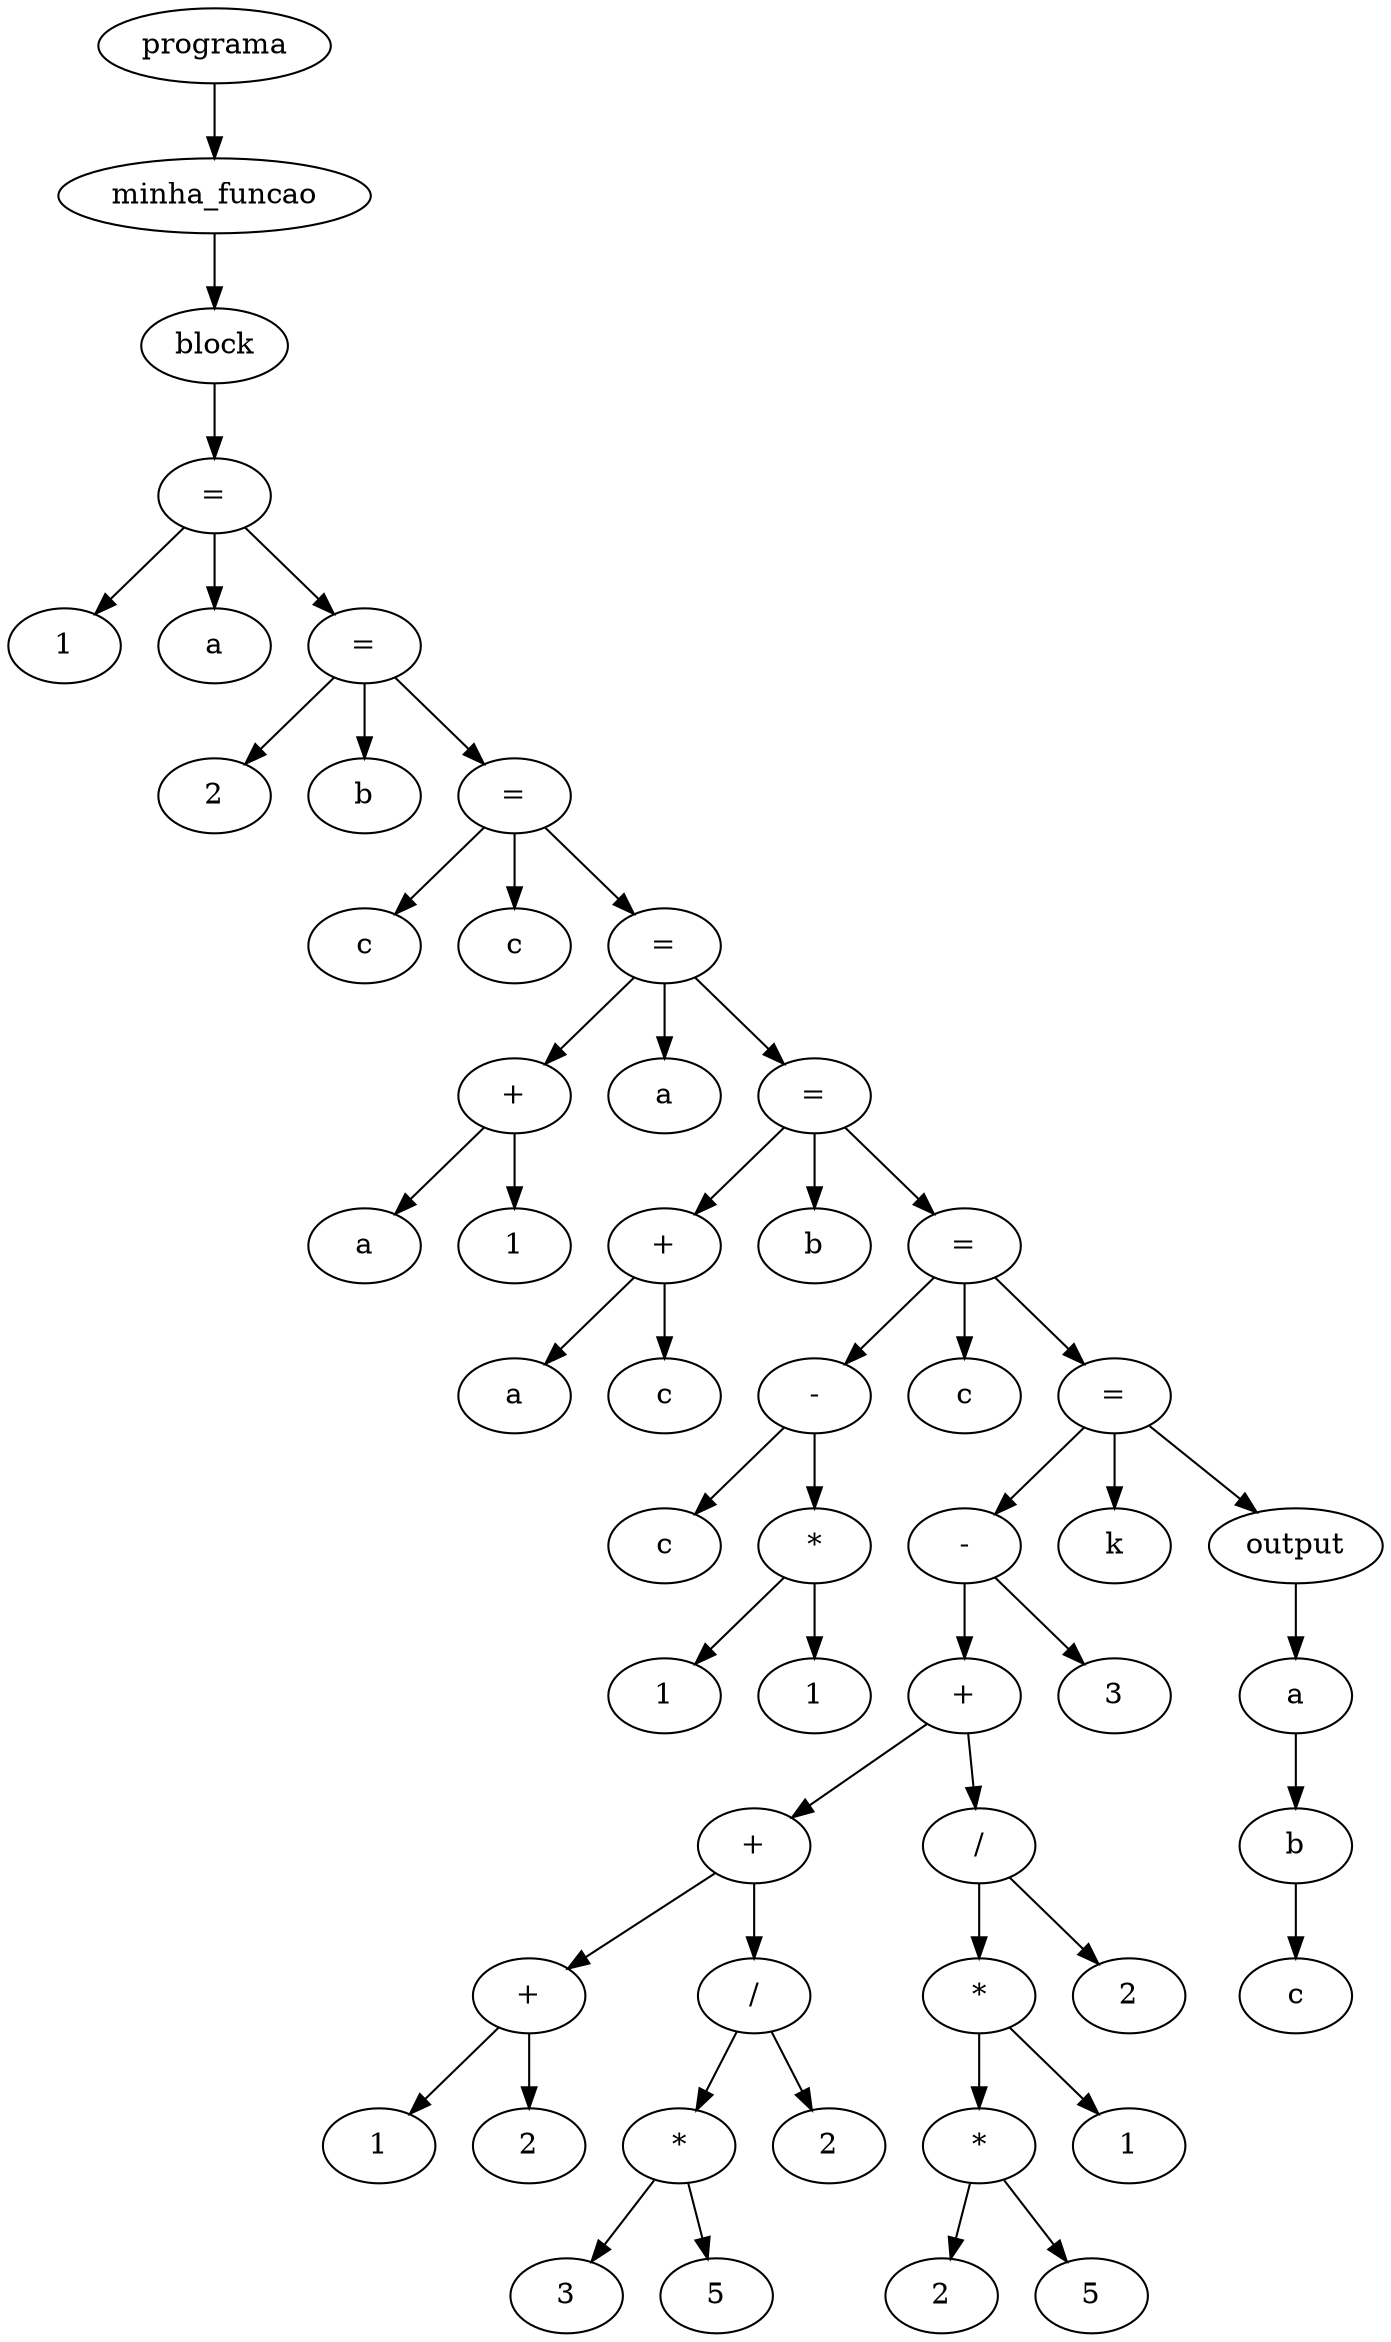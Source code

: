 digraph G {
node_0x103eba0 [label="1"]
node_0x103ebd0 [label="="]
node_0x103ec00 [label="a"]
node_0x103ebd0 -> node_0x103ec00
node_0x103ebd0 -> node_0x103eba0
node_0x1048970 [label="2"]
node_0x10489a0 [label="="]
node_0x10489d0 [label="b"]
node_0x10489a0 -> node_0x10489d0
node_0x10489a0 -> node_0x1048970
node_0x1052740 [label="c"]
node_0x1052770 [label="="]
node_0x10527a0 [label="c"]
node_0x1052770 -> node_0x10527a0
node_0x1052770 -> node_0x1052740
node_0x1052870 [label="a"]
node_0x10528e0 [label="1"]
node_0x1052910 [label="+"]
node_0x1052910 -> node_0x1052870
node_0x1052910 -> node_0x10528e0
node_0x1052960 [label="="]
node_0x1052990 [label="a"]
node_0x1052960 -> node_0x1052990
node_0x1052960 -> node_0x1052910
node_0x1052a60 [label="a"]
node_0x1052ad0 [label="c"]
node_0x1052b00 [label="+"]
node_0x1052b00 -> node_0x1052a60
node_0x1052b00 -> node_0x1052ad0
node_0x1052b50 [label="="]
node_0x1052b80 [label="b"]
node_0x1052b50 -> node_0x1052b80
node_0x1052b50 -> node_0x1052b00
node_0x1052c50 [label="c"]
node_0x1052cc0 [label="1"]
node_0x1052d30 [label="1"]
node_0x1052d60 [label="*"]
node_0x1052d60 -> node_0x1052cc0
node_0x1052d60 -> node_0x1052d30
node_0x1052db0 [label="-"]
node_0x1052db0 -> node_0x1052c50
node_0x1052db0 -> node_0x1052d60
node_0x1052e00 [label="="]
node_0x1052e30 [label="c"]
node_0x1052e00 -> node_0x1052e30
node_0x1052e00 -> node_0x1052db0
node_0x1052f00 [label="1"]
node_0x1052f70 [label="2"]
node_0x1052fa0 [label="+"]
node_0x1052fa0 -> node_0x1052f00
node_0x1052fa0 -> node_0x1052f70
node_0x1057e80 [label="3"]
node_0x105cd40 [label="5"]
node_0x105cd70 [label="*"]
node_0x105cd70 -> node_0x1057e80
node_0x105cd70 -> node_0x105cd40
node_0x105ce00 [label="2"]
node_0x105ce30 [label="/"]
node_0x105ce30 -> node_0x105cd70
node_0x105ce30 -> node_0x105ce00
node_0x105ce80 [label="+"]
node_0x105ce80 -> node_0x1052fa0
node_0x105ce80 -> node_0x105ce30
node_0x105cf10 [label="2"]
node_0x105cf80 [label="5"]
node_0x105cfb0 [label="*"]
node_0x105cfb0 -> node_0x105cf10
node_0x105cfb0 -> node_0x105cf80
node_0x105d040 [label="1"]
node_0x105d070 [label="*"]
node_0x105d070 -> node_0x105cfb0
node_0x105d070 -> node_0x105d040
node_0x105d100 [label="2"]
node_0x105d130 [label="/"]
node_0x105d130 -> node_0x105d070
node_0x105d130 -> node_0x105d100
node_0x105d180 [label="+"]
node_0x105d180 -> node_0x105ce80
node_0x105d180 -> node_0x105d130
node_0x105d210 [label="3"]
node_0x105d240 [label="-"]
node_0x105d240 -> node_0x105d180
node_0x105d240 -> node_0x105d210
node_0x105d290 [label="="]
node_0x105d2c0 [label="k"]
node_0x105d290 -> node_0x105d2c0
node_0x105d290 -> node_0x105d240
node_0x10621c0 [label="a"]
node_0x1062230 [label="b"]
node_0x10622a0 [label="c"]
node_0x1062230 -> node_0x10622a0
node_0x10621c0 -> node_0x1062230
node_0x1062310 [label="output"]
node_0x1062310 -> node_0x10621c0
node_0x105d290 -> node_0x1062310
node_0x1052e00 -> node_0x105d290
node_0x1052b50 -> node_0x1052e00
node_0x1052960 -> node_0x1052b50
node_0x1052770 -> node_0x1052960
node_0x10489a0 -> node_0x1052770
node_0x103ebd0 -> node_0x10489a0
node_0x1062360 [label="block"]
node_0x1062360 -> node_0x103ebd0
node_0x10623b0 [label="minha_funcao"]
node_0x10623b0 -> node_0x1062360
node_0x1062400 [label="programa"]
node_0x1062400 -> node_0x10623b0
}
